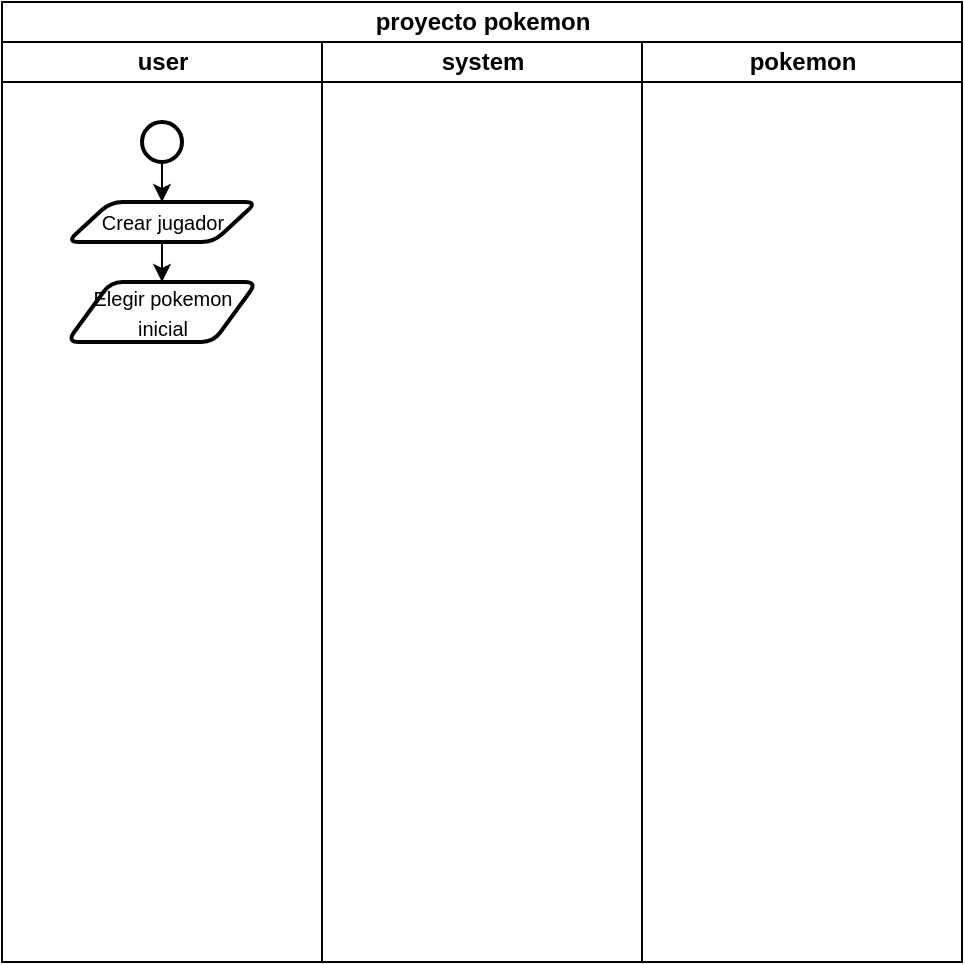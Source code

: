 <mxfile version="21.6.5" type="device">
  <diagram name="Página-1" id="MuBH8wLhvvqqVK1Bwo2C">
    <mxGraphModel dx="830" dy="486" grid="1" gridSize="10" guides="1" tooltips="1" connect="1" arrows="1" fold="1" page="1" pageScale="1" pageWidth="850" pageHeight="1100" math="0" shadow="0">
      <root>
        <mxCell id="0" />
        <mxCell id="1" parent="0" />
        <mxCell id="7Lu6kwWlvsS2cTSLwSKm-2" value="proyecto pokemon" style="swimlane;childLayout=stackLayout;resizeParent=1;resizeParentMax=0;startSize=20;html=1;" vertex="1" parent="1">
          <mxGeometry x="240" y="80" width="480" height="480" as="geometry" />
        </mxCell>
        <mxCell id="7Lu6kwWlvsS2cTSLwSKm-3" value="user" style="swimlane;startSize=20;html=1;" vertex="1" parent="7Lu6kwWlvsS2cTSLwSKm-2">
          <mxGeometry y="20" width="160" height="460" as="geometry" />
        </mxCell>
        <mxCell id="7Lu6kwWlvsS2cTSLwSKm-9" style="edgeStyle=orthogonalEdgeStyle;rounded=0;orthogonalLoop=1;jettySize=auto;html=1;entryX=0.5;entryY=0;entryDx=0;entryDy=0;" edge="1" parent="7Lu6kwWlvsS2cTSLwSKm-3" source="7Lu6kwWlvsS2cTSLwSKm-6" target="7Lu6kwWlvsS2cTSLwSKm-8">
          <mxGeometry relative="1" as="geometry" />
        </mxCell>
        <mxCell id="7Lu6kwWlvsS2cTSLwSKm-6" value="" style="strokeWidth=2;html=1;shape=mxgraph.flowchart.start_2;whiteSpace=wrap;" vertex="1" parent="7Lu6kwWlvsS2cTSLwSKm-3">
          <mxGeometry x="70" y="40" width="20" height="20" as="geometry" />
        </mxCell>
        <mxCell id="7Lu6kwWlvsS2cTSLwSKm-13" style="edgeStyle=orthogonalEdgeStyle;rounded=0;orthogonalLoop=1;jettySize=auto;html=1;entryX=0.5;entryY=0;entryDx=0;entryDy=0;" edge="1" parent="7Lu6kwWlvsS2cTSLwSKm-3" source="7Lu6kwWlvsS2cTSLwSKm-8" target="7Lu6kwWlvsS2cTSLwSKm-12">
          <mxGeometry relative="1" as="geometry" />
        </mxCell>
        <mxCell id="7Lu6kwWlvsS2cTSLwSKm-8" value="&lt;font style=&quot;font-size: 10px;&quot;&gt;Crear jugador&lt;/font&gt;" style="shape=parallelogram;html=1;strokeWidth=2;perimeter=parallelogramPerimeter;whiteSpace=wrap;rounded=1;arcSize=12;size=0.23;" vertex="1" parent="7Lu6kwWlvsS2cTSLwSKm-3">
          <mxGeometry x="32.5" y="80" width="95" height="20" as="geometry" />
        </mxCell>
        <mxCell id="7Lu6kwWlvsS2cTSLwSKm-12" value="&lt;font style=&quot;font-size: 10px;&quot;&gt;Elegir pokemon inicial&lt;/font&gt;" style="shape=parallelogram;html=1;strokeWidth=2;perimeter=parallelogramPerimeter;whiteSpace=wrap;rounded=1;arcSize=12;size=0.23;" vertex="1" parent="7Lu6kwWlvsS2cTSLwSKm-3">
          <mxGeometry x="32.5" y="120" width="95" height="30" as="geometry" />
        </mxCell>
        <mxCell id="7Lu6kwWlvsS2cTSLwSKm-4" value="system" style="swimlane;startSize=20;html=1;" vertex="1" parent="7Lu6kwWlvsS2cTSLwSKm-2">
          <mxGeometry x="160" y="20" width="160" height="460" as="geometry" />
        </mxCell>
        <mxCell id="7Lu6kwWlvsS2cTSLwSKm-5" value="pokemon" style="swimlane;startSize=20;html=1;" vertex="1" parent="7Lu6kwWlvsS2cTSLwSKm-2">
          <mxGeometry x="320" y="20" width="160" height="460" as="geometry" />
        </mxCell>
      </root>
    </mxGraphModel>
  </diagram>
</mxfile>
